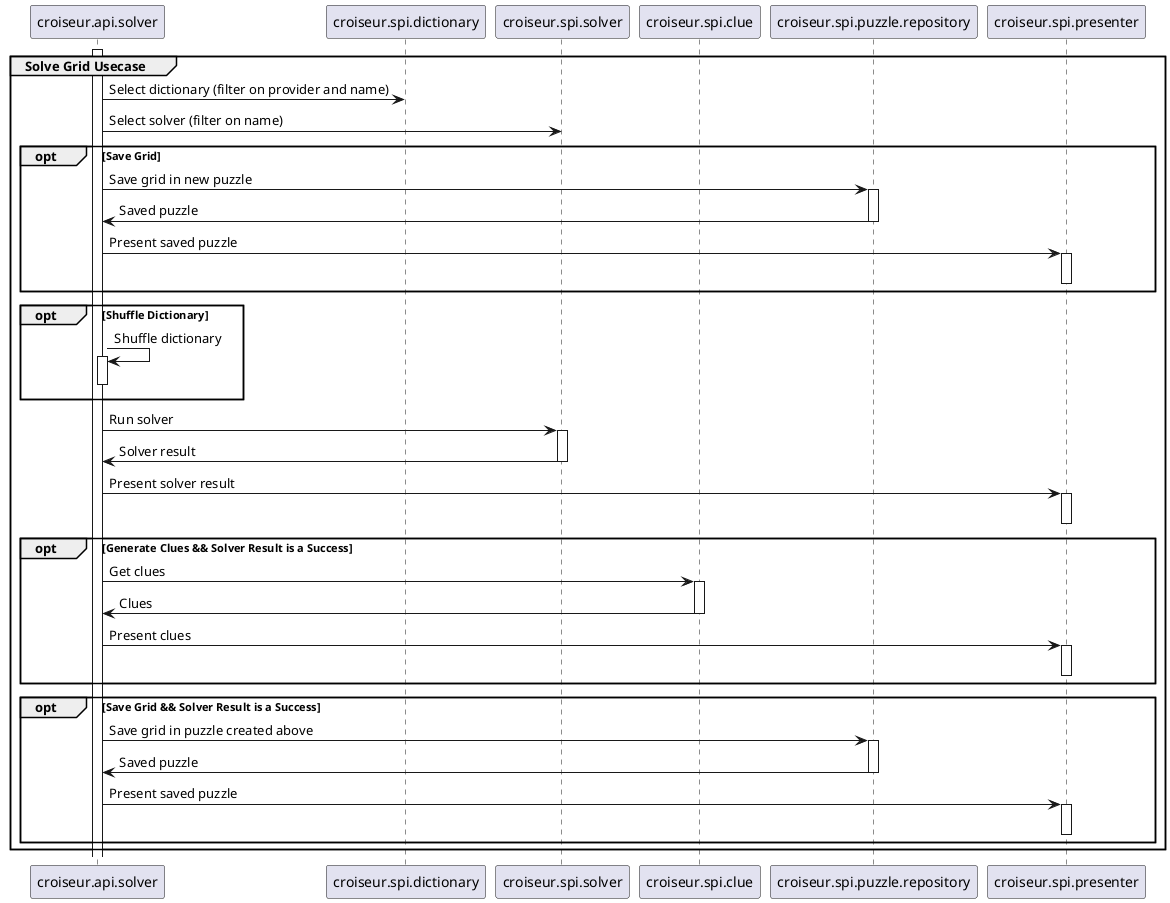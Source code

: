 'SPDX-FileCopyrightText: 2023 Antoine Belvire
'SPDX-License-Identifier: GPL-3.0-or-later

@startuml
group Solve Grid Usecase
participant croiseur.api.solver
participant croiseur.spi.dictionary
participant croiseur.spi.solver
participant croiseur.spi.clue
participant croiseur.spi.puzzle.repository
participant croiseur.spi.presenter

activate croiseur.api.solver
croiseur.api.solver -> croiseur.spi.dictionary : Select dictionary (filter on provider and name)

croiseur.api.solver -> croiseur.spi.solver : Select solver (filter on name)

opt Save Grid
  croiseur.api.solver -> croiseur.spi.puzzle.repository : Save grid in new puzzle
  activate croiseur.spi.puzzle.repository
  croiseur.spi.puzzle.repository -> croiseur.api.solver : Saved puzzle
  deactivate croiseur.spi.puzzle.repository
  croiseur.api.solver -> croiseur.spi.presenter : Present saved puzzle
  activate croiseur.spi.presenter
  deactivate croiseur.spi.presenter
end opt

opt Shuffle Dictionary
  croiseur.api.solver -> croiseur.api.solver : Shuffle dictionary
  activate croiseur.api.solver
  deactivate croiseur.api.solver
end opt

croiseur.api.solver -> croiseur.spi.solver : Run solver
activate croiseur.spi.solver
croiseur.spi.solver -> croiseur.api.solver : Solver result
deactivate croiseur.spi.solver

croiseur.api.solver -> croiseur.spi.presenter : Present solver result
activate croiseur.spi.presenter
deactivate croiseur.spi.presenter

opt Generate Clues && Solver Result is a Success
  croiseur.api.solver -> croiseur.spi.clue : Get clues
  activate croiseur.spi.clue
  croiseur.spi.clue -> croiseur.api.solver : Clues
  deactivate croiseur.spi.clue
  croiseur.api.solver -> croiseur.spi.presenter : Present clues
  activate croiseur.spi.presenter
  deactivate croiseur.spi.presenter
end opt

opt Save Grid && Solver Result is a Success
  croiseur.api.solver -> croiseur.spi.puzzle.repository : Save grid in puzzle created above
  activate croiseur.spi.puzzle.repository
  croiseur.spi.puzzle.repository -> croiseur.api.solver : Saved puzzle
  deactivate croiseur.spi.puzzle.repository
  croiseur.api.solver -> croiseur.spi.presenter : Present saved puzzle
  activate croiseur.spi.presenter
  deactivate croiseur.spi.presenter
end opt

end
@enduml